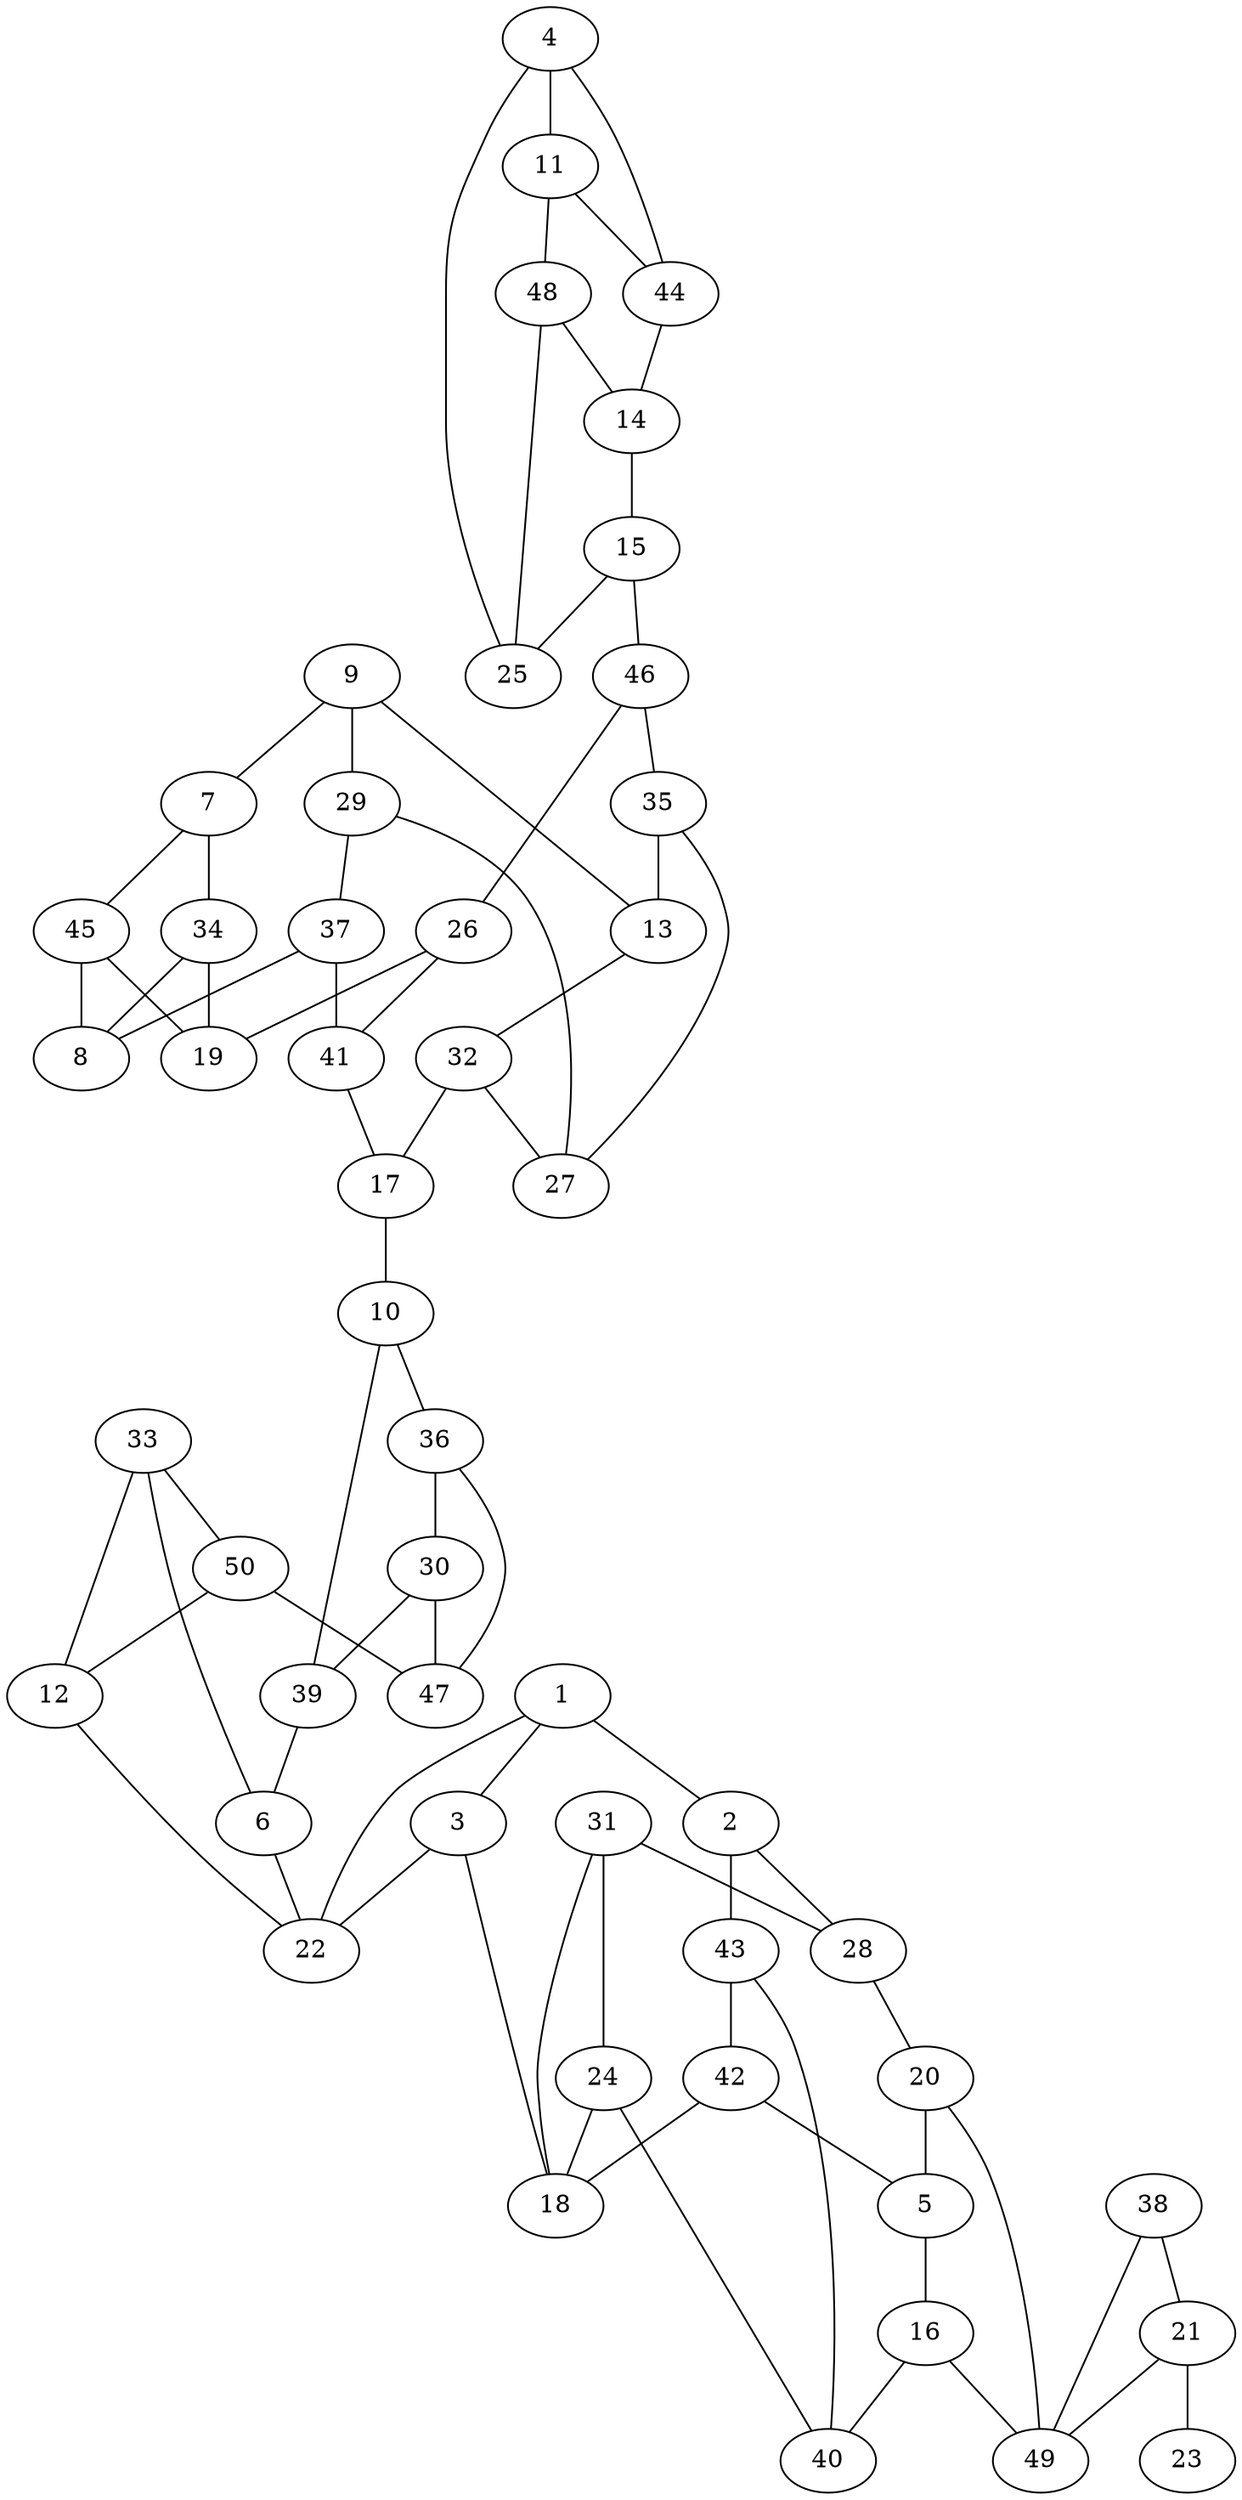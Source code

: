 graph G_1 {
    4;
    11;
    44;
    48;
    14;
    15;
    25;
    46;
    35;
    9;
    29;
    13;
    32;
    27;
    7;
    26;
    45;
    34;
    19;
    37;
    8;
    41;
    17;
    10;
    36;
    30;
    39;
    33;
    50;
    47;
    6;
    12;
    1;
    3;
    22;
    2;
    43;
    31;
    28;
    42;
    24;
    18;
    20;
    5;
    16;
    40;
    38;
    21;
    49;
    23;
    4 -- 11;
    4 -- 44;
    11 -- 44;
    11 -- 48;
    44 -- 14;
    48 -- 14;
    14 -- 15;
    4 -- 25;
    48 -- 25;
    15 -- 25;
    15 -- 46;
    46 -- 35;
    9 -- 29;
    35 -- 13;
    9 -- 13;
    13 -- 32;
    35 -- 27;
    29 -- 27;
    32 -- 27;
    9 -- 7;
    46 -- 26;
    7 -- 45;
    7 -- 34;
    26 -- 19;
    45 -- 19;
    34 -- 19;
    29 -- 37;
    45 -- 8;
    34 -- 8;
    37 -- 8;
    26 -- 41;
    37 -- 41;
    32 -- 17;
    41 -- 17;
    17 -- 10;
    10 -- 36;
    36 -- 30;
    10 -- 39;
    30 -- 39;
    33 -- 50;
    36 -- 47;
    30 -- 47;
    50 -- 47;
    39 -- 6;
    33 -- 6;
    33 -- 12;
    50 -- 12;
    1 -- 3;
    6 -- 22;
    12 -- 22;
    1 -- 22;
    3 -- 22;
    1 -- 2;
    2 -- 43;
    2 -- 28;
    31 -- 28;
    43 -- 42;
    31 -- 24;
    3 -- 18;
    31 -- 18;
    42 -- 18;
    24 -- 18;
    28 -- 20;
    42 -- 5;
    20 -- 5;
    5 -- 16;
    43 -- 40;
    24 -- 40;
    16 -- 40;
    38 -- 21;
    20 -- 49;
    16 -- 49;
    38 -- 49;
    21 -- 49;
    21 -- 23;
}